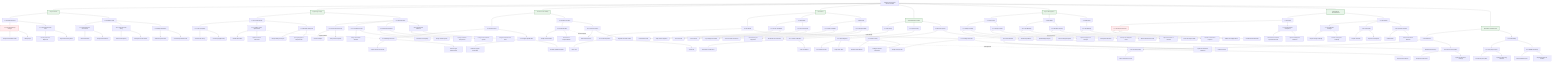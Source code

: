 graph TD
    %% 主项目结构
    A[UNSW Developmental Wind Farm WBS] --> B[Project Initiation]
    A --> C[Engineering Design]
    A --> D[Procurement & Bidding]
    A --> E[Construction]
    A --> F[Commissioning & Testing]
    A --> G[Project Management]
    A --> H[Compliance & Documentation]
    A --> I[Operations & Maintenance]

    %% 项目启动
    B[Project Initiation] --> B1[1.1 Strategic Alignment]
    B1 --> B1a[1.1.1 UNSW 2025 Gap Analysis]
    B1a --> B1a1[Analyze UNSW 2025 Goals]
    B1a --> B1a2[Identify Gaps]
    B1 --> B1b[1.1.2 Teaching-Research Plan]
    B1b --> B1b1[Develop Research Objectives]
    B1b --> B1b2[Align with Teaching Goals]
    B --> B2[1.2 Feasibility Study]
    B2 --> B2a[1.2.1 Wind Resource Assessment]
    B2a --> B2a1[Collect Wind Data]
    B2a --> B2a2[Analyze Wind Patterns]
    B2 --> B2b[1.2.2 Grid Connection Study]
    B2b --> B2b1[Assess Grid Capacity]
    B2b --> B2b2[Identify Connection Points]
    B2 --> B2c[1.2.3 Budget Estimation]
    B2c --> B2c1[Estimate Capital Costs]
    B2c --> B2c2[Forecast Operational Costs]

    %% 工程设计
    C[Engineering Design] --> C1[2.1 Conceptual Design]
    C1 --> C1a[2.1.1 Site Topography]
    C1a --> C1a1[Conduct Site Survey]
    C1a --> C1a2[Create Topographic Map]
    C1 --> C1b[2.1.2 Turbine Layout Optimization]
    C1b --> C1b1[Simulate Wind Flow]
    C1b --> C1b2[Optimize Turbine Placement]
    C1 --> C1c[2.1.3 Modular Switchyard]
    C1c --> C1c1[Design Switchyard Layout]
    C1c --> C1c2[Specify Equipment Requirements]
    C --> C2[2.2 Detailed Design]
    C2 --> C2a[2.2.1 Geotechnical Surveys]
    C2a --> C2a1[Drill Soil Samples]
    C2a --> C2a2[Analyze Soil Properties]
    C2 --> C2b[2.2.2 Foundation Design]
    C2b --> C2b1[Design Foundation Structure]
    C2b --> C2b2[Calculate Load Capacity]
    C2 --> C2c[2.2.3 SCADA Architecture]
    C2c --> C2c1[Design SCADA System]
    C2c --> C2c2[Specify Hardware Components]
    C2 --> C2d[2.2.4 Experimental Interfaces]
    C2d --> C2d1[Design Data Collection System]
    C2d --> C2d2[Integrate with Research Tools]

    %% 招标采购
    D[Procurement & Bidding] --> D1[3.1 Tender Process]
    D1 --> D1a[3.1.1 Bidding Documents]
    D1a --> D1a1[Prepare Tender Documents]
    D1a --> D1a2[Review Legal Requirements]
    D1 --> D1b[3.1.2 Supplier Qualification]
    D1b --> D1b1[Evaluate Supplier Credentials]
    D1b --> D1b2[Shortlist Qualified Suppliers]
    D --> D2[3.2 Contract Execution]
    D2 --> D2a[3.2.1 Risk Allocation]
    D2a --> D2a1[Identify Contract Risks]
    D2a --> D2a2[Allocate Risk Responsibilities]
    D2 --> D2b[3.2.2 Contract Clauses]
    D2b --> D2b1[Draft Contract Terms]
    D2b --> D2b2[Negotiate Contract Details]

    %% 施工
    E[Construction] --> E1[4.1 Site Works]
    E1 --> E1a[4.1.1 Land Preparation]
    E1a --> E1a1[Clear Land]
    E1a --> E1a2[Grade Site]
    E1 --> E1b[4.1.2 Heritage Protection]
    E1b --> E1b1[Identify Heritage Sites]
    E1b --> E1b2[Implement Protection Measures]
    E --> E2[4.2 Foundation]
    E2 --> E2a[4.2.1 Anchor Installation]
    E2a --> E2a1[Install Anchor Bolts]
    E2a --> E2a2[Verify Anchor Alignment]
    E2 --> E2b[4.2.2 Concrete Works]
    E2b --> E2b1[Pour Concrete]
    E2b --> E2b2[Cure Concrete]
    E --> E3[4.3 Electrical]
    E3 --> E3a[4.3.1 Cable Installation]
    E3a --> E3a1[Lay Underground Cables]
    E3a --> E3a2[Connect Cables to Turbines]
    E3 --> E3b[4.3.2 Switchyard Build]
    E3b --> E3b1[Install Switchyard Equipment]
    E3b --> E3b2[Test Electrical Connections]

    %% 调试测试
    F[Commissioning & Testing] --> F1[5.1 Unit Testing]
    F1 --> F1a[5.1.1 Turbine Certification]
    F1a --> F1a1[Test Turbine Performance]
    F1a --> F1a2[Issue Certification]
    F --> F2[5.2 System Testing]
    F2 --> F2a[5.2.1 Grid Integration]
    F2a --> F2a1[Test Grid Connection]
    F2a --> F2a2[Verify Power Flow]
    F --> F3[5.3 Remote Systems]
    F3 --> F3a[5.3.1 SCADA Setup]
    F3a --> F3a1[Install SCADA Software]
    F3a --> F3a2[Configure Remote Monitoring]
    F3 --> F3b[5.3.2 Data Validation]
    F3b --> F3b1[Collect Test Data]
    F3b --> F3b2[Validate Data Accuracy]

    %% 项目管理
    G[Project Management] --> G1[6.1 Cost Control]
    G1 --> G1a[6.1.1 Budget Tracking]
    G1a --> G1a1[Monitor Expenditures]
    G1a --> G1a2[Update Budget Reports]
    G1 --> G1b[6.1.2 Change Control]
    G1b --> G1b1[Assess Change Requests]
    G1b --> G1b2[Implement Approved Changes]
    G --> G2[6.2 Risk Mgmt]
    G2 --> G2a[6.2.1 Risk Modeling]
    G2a --> G2a1[Identify Potential Risks]
    G2a --> G2a2[Develop Risk Mitigation Plans]
    G2 --> G2b[6.2.2 Weather Planning]
    G2b --> G2b1[Monitor Weather Forecasts]
    G2b --> G2b2[Adjust Schedules as Needed]
    G --> G3[6.3 Digital Tools]
    G3 --> G3a[6.3.1 4D Modeling]
    G3a --> G3a1[Create 4D Project Model]
    G3a --> G3a2[Simulate Construction Progress]

    %% 合规文档
    H[Compliance & Documentation] --> H1[7.1 Approvals]
    H1 --> H1a[7.1.1 Development Permits]
    H1a --> H1a1[Submit Permit Applications]
    H1a --> H1a2[Coordinate with Authorities]
    H1 --> H1b[7.1.2 Environmental Compliance]
    H1b --> H1b1[Conduct Environmental Impact Assessment]
    H1b --> H1b2[Implement Mitigation Measures]
    H --> H2[7.2 Deliverables]
    H2 --> H2a[7.2.1 Construction Drawings]
    H2a --> H2a1[Prepare Design Drawings]
    H2a --> H2a2[Review and Approve Drawings]
    H2 --> H2b[7.2.2 Test Reports]
    H2b --> H2b1[Compile Test Data]
    H2b --> H2b2[Prepare Final Reports]
    H2 --> H2c[7.2.3 Operation Manuals]
    H2c --> H2c1[Draft Manuals]
    H2c --> H2c2[Review and Publish Manuals]

    %% 运维
    I[Operations & Maintenance] --> I1[8.1 Performance]
    I1 --> I1a[8.1.1 Annual Reporting]
    I1a --> I1a1[Collect Performance Data]
    I1a --> I1a2[Prepare Annual Report]
    I1 --> I1b[8.1.2 Research Integration]
    I1b --> I1b1[Analyze Research Data]
    I1b --> I1b2[Implement Research Findings]
    I --> I2[8.2 Sustainability]
    I2 --> I2a[8.2.1 Recycling Program]
    I2a --> I2a1[Develop Recycling Plan]
    I2a --> I2a2[Implement Recycling Initiatives]
    I2 --> I2b[8.2.2 Wildlife Monitoring]
    I2b --> I2b1[Monitor Wildlife Impact]
    I2b --> I2b2[Adjust Operations as Needed]

    %% 关键路径
    C1b[2.1.2 Turbine Layout Optimization] -.->|Layout Finalized| D1a[3.1.1 Bidding Documents]
    D2a[3.2.1 Risk Allocation] -.->|Contract Signed| E1a[4.1.1 Land Preparation]
    E3b[4.3.2 Switchyard Build] -.->|Power Ready| F2a[5.2.1 Grid Integration]
    F2a[5.2.1 Grid Integration] -.->|Grid Approved| I1a[8.1.1 Annual Reporting]
    H1a[7.1.1 Development Permits] -.->|Permit Released| E1b[4.1.2 Heritage Protection]

    %% 样式定义
    classDef phase fill:#e8f5e9,stroke:#2e7d32,stroke-width:2px
    classDef critical fill:#ffebee,stroke:#c62828
    class B,C,D,E,F,G,H,I phase
    class H1a,B1a critical